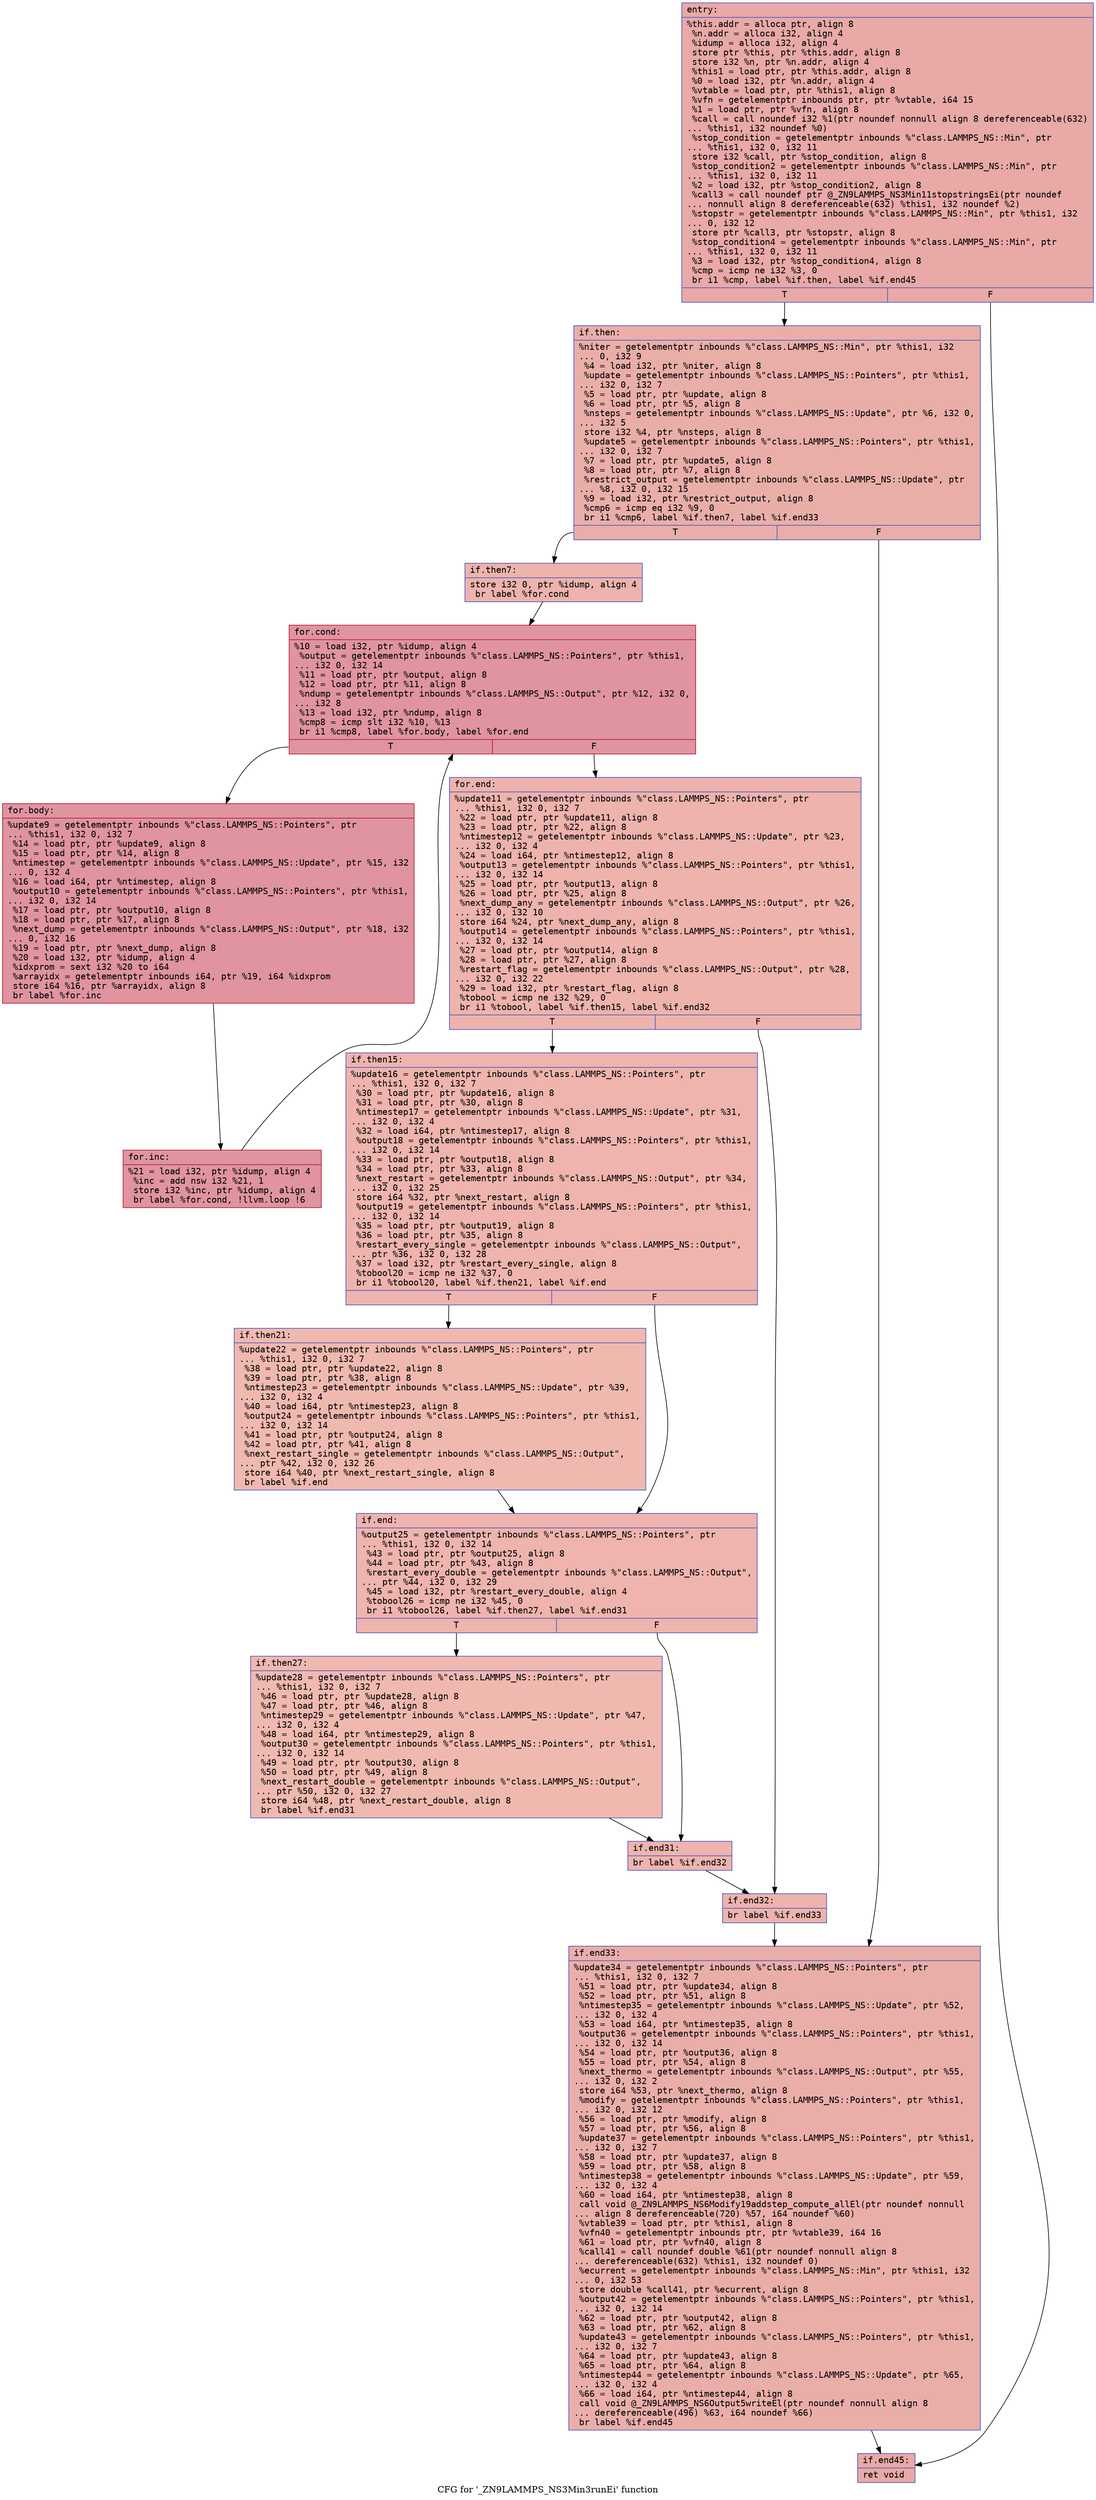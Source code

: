 digraph "CFG for '_ZN9LAMMPS_NS3Min3runEi' function" {
	label="CFG for '_ZN9LAMMPS_NS3Min3runEi' function";

	Node0x55814ac35a80 [shape=record,color="#3d50c3ff", style=filled, fillcolor="#ca3b3770" fontname="Courier",label="{entry:\l|  %this.addr = alloca ptr, align 8\l  %n.addr = alloca i32, align 4\l  %idump = alloca i32, align 4\l  store ptr %this, ptr %this.addr, align 8\l  store i32 %n, ptr %n.addr, align 4\l  %this1 = load ptr, ptr %this.addr, align 8\l  %0 = load i32, ptr %n.addr, align 4\l  %vtable = load ptr, ptr %this1, align 8\l  %vfn = getelementptr inbounds ptr, ptr %vtable, i64 15\l  %1 = load ptr, ptr %vfn, align 8\l  %call = call noundef i32 %1(ptr noundef nonnull align 8 dereferenceable(632)\l... %this1, i32 noundef %0)\l  %stop_condition = getelementptr inbounds %\"class.LAMMPS_NS::Min\", ptr\l... %this1, i32 0, i32 11\l  store i32 %call, ptr %stop_condition, align 8\l  %stop_condition2 = getelementptr inbounds %\"class.LAMMPS_NS::Min\", ptr\l... %this1, i32 0, i32 11\l  %2 = load i32, ptr %stop_condition2, align 8\l  %call3 = call noundef ptr @_ZN9LAMMPS_NS3Min11stopstringsEi(ptr noundef\l... nonnull align 8 dereferenceable(632) %this1, i32 noundef %2)\l  %stopstr = getelementptr inbounds %\"class.LAMMPS_NS::Min\", ptr %this1, i32\l... 0, i32 12\l  store ptr %call3, ptr %stopstr, align 8\l  %stop_condition4 = getelementptr inbounds %\"class.LAMMPS_NS::Min\", ptr\l... %this1, i32 0, i32 11\l  %3 = load i32, ptr %stop_condition4, align 8\l  %cmp = icmp ne i32 %3, 0\l  br i1 %cmp, label %if.then, label %if.end45\l|{<s0>T|<s1>F}}"];
	Node0x55814ac35a80:s0 -> Node0x55814aca4020[tooltip="entry -> if.then\nProbability 62.50%" ];
	Node0x55814ac35a80:s1 -> Node0x55814aca4090[tooltip="entry -> if.end45\nProbability 37.50%" ];
	Node0x55814aca4020 [shape=record,color="#3d50c3ff", style=filled, fillcolor="#d0473d70" fontname="Courier",label="{if.then:\l|  %niter = getelementptr inbounds %\"class.LAMMPS_NS::Min\", ptr %this1, i32\l... 0, i32 9\l  %4 = load i32, ptr %niter, align 8\l  %update = getelementptr inbounds %\"class.LAMMPS_NS::Pointers\", ptr %this1,\l... i32 0, i32 7\l  %5 = load ptr, ptr %update, align 8\l  %6 = load ptr, ptr %5, align 8\l  %nsteps = getelementptr inbounds %\"class.LAMMPS_NS::Update\", ptr %6, i32 0,\l... i32 5\l  store i32 %4, ptr %nsteps, align 8\l  %update5 = getelementptr inbounds %\"class.LAMMPS_NS::Pointers\", ptr %this1,\l... i32 0, i32 7\l  %7 = load ptr, ptr %update5, align 8\l  %8 = load ptr, ptr %7, align 8\l  %restrict_output = getelementptr inbounds %\"class.LAMMPS_NS::Update\", ptr\l... %8, i32 0, i32 15\l  %9 = load i32, ptr %restrict_output, align 8\l  %cmp6 = icmp eq i32 %9, 0\l  br i1 %cmp6, label %if.then7, label %if.end33\l|{<s0>T|<s1>F}}"];
	Node0x55814aca4020:s0 -> Node0x55814aca4ab0[tooltip="if.then -> if.then7\nProbability 37.50%" ];
	Node0x55814aca4020:s1 -> Node0x55814aca3bf0[tooltip="if.then -> if.end33\nProbability 62.50%" ];
	Node0x55814aca4ab0 [shape=record,color="#3d50c3ff", style=filled, fillcolor="#d6524470" fontname="Courier",label="{if.then7:\l|  store i32 0, ptr %idump, align 4\l  br label %for.cond\l}"];
	Node0x55814aca4ab0 -> Node0x55814aca3d20[tooltip="if.then7 -> for.cond\nProbability 100.00%" ];
	Node0x55814aca3d20 [shape=record,color="#b70d28ff", style=filled, fillcolor="#b70d2870" fontname="Courier",label="{for.cond:\l|  %10 = load i32, ptr %idump, align 4\l  %output = getelementptr inbounds %\"class.LAMMPS_NS::Pointers\", ptr %this1,\l... i32 0, i32 14\l  %11 = load ptr, ptr %output, align 8\l  %12 = load ptr, ptr %11, align 8\l  %ndump = getelementptr inbounds %\"class.LAMMPS_NS::Output\", ptr %12, i32 0,\l... i32 8\l  %13 = load i32, ptr %ndump, align 8\l  %cmp8 = icmp slt i32 %10, %13\l  br i1 %cmp8, label %for.body, label %for.end\l|{<s0>T|<s1>F}}"];
	Node0x55814aca3d20:s0 -> Node0x55814aca53b0[tooltip="for.cond -> for.body\nProbability 96.88%" ];
	Node0x55814aca3d20:s1 -> Node0x55814aca5430[tooltip="for.cond -> for.end\nProbability 3.12%" ];
	Node0x55814aca53b0 [shape=record,color="#b70d28ff", style=filled, fillcolor="#b70d2870" fontname="Courier",label="{for.body:\l|  %update9 = getelementptr inbounds %\"class.LAMMPS_NS::Pointers\", ptr\l... %this1, i32 0, i32 7\l  %14 = load ptr, ptr %update9, align 8\l  %15 = load ptr, ptr %14, align 8\l  %ntimestep = getelementptr inbounds %\"class.LAMMPS_NS::Update\", ptr %15, i32\l... 0, i32 4\l  %16 = load i64, ptr %ntimestep, align 8\l  %output10 = getelementptr inbounds %\"class.LAMMPS_NS::Pointers\", ptr %this1,\l... i32 0, i32 14\l  %17 = load ptr, ptr %output10, align 8\l  %18 = load ptr, ptr %17, align 8\l  %next_dump = getelementptr inbounds %\"class.LAMMPS_NS::Output\", ptr %18, i32\l... 0, i32 16\l  %19 = load ptr, ptr %next_dump, align 8\l  %20 = load i32, ptr %idump, align 4\l  %idxprom = sext i32 %20 to i64\l  %arrayidx = getelementptr inbounds i64, ptr %19, i64 %idxprom\l  store i64 %16, ptr %arrayidx, align 8\l  br label %for.inc\l}"];
	Node0x55814aca53b0 -> Node0x55814aca5e80[tooltip="for.body -> for.inc\nProbability 100.00%" ];
	Node0x55814aca5e80 [shape=record,color="#b70d28ff", style=filled, fillcolor="#b70d2870" fontname="Courier",label="{for.inc:\l|  %21 = load i32, ptr %idump, align 4\l  %inc = add nsw i32 %21, 1\l  store i32 %inc, ptr %idump, align 4\l  br label %for.cond, !llvm.loop !6\l}"];
	Node0x55814aca5e80 -> Node0x55814aca3d20[tooltip="for.inc -> for.cond\nProbability 100.00%" ];
	Node0x55814aca5430 [shape=record,color="#3d50c3ff", style=filled, fillcolor="#d6524470" fontname="Courier",label="{for.end:\l|  %update11 = getelementptr inbounds %\"class.LAMMPS_NS::Pointers\", ptr\l... %this1, i32 0, i32 7\l  %22 = load ptr, ptr %update11, align 8\l  %23 = load ptr, ptr %22, align 8\l  %ntimestep12 = getelementptr inbounds %\"class.LAMMPS_NS::Update\", ptr %23,\l... i32 0, i32 4\l  %24 = load i64, ptr %ntimestep12, align 8\l  %output13 = getelementptr inbounds %\"class.LAMMPS_NS::Pointers\", ptr %this1,\l... i32 0, i32 14\l  %25 = load ptr, ptr %output13, align 8\l  %26 = load ptr, ptr %25, align 8\l  %next_dump_any = getelementptr inbounds %\"class.LAMMPS_NS::Output\", ptr %26,\l... i32 0, i32 10\l  store i64 %24, ptr %next_dump_any, align 8\l  %output14 = getelementptr inbounds %\"class.LAMMPS_NS::Pointers\", ptr %this1,\l... i32 0, i32 14\l  %27 = load ptr, ptr %output14, align 8\l  %28 = load ptr, ptr %27, align 8\l  %restart_flag = getelementptr inbounds %\"class.LAMMPS_NS::Output\", ptr %28,\l... i32 0, i32 22\l  %29 = load i32, ptr %restart_flag, align 8\l  %tobool = icmp ne i32 %29, 0\l  br i1 %tobool, label %if.then15, label %if.end32\l|{<s0>T|<s1>F}}"];
	Node0x55814aca5430:s0 -> Node0x55814aca6da0[tooltip="for.end -> if.then15\nProbability 62.50%" ];
	Node0x55814aca5430:s1 -> Node0x55814aca6e20[tooltip="for.end -> if.end32\nProbability 37.50%" ];
	Node0x55814aca6da0 [shape=record,color="#3d50c3ff", style=filled, fillcolor="#d8564670" fontname="Courier",label="{if.then15:\l|  %update16 = getelementptr inbounds %\"class.LAMMPS_NS::Pointers\", ptr\l... %this1, i32 0, i32 7\l  %30 = load ptr, ptr %update16, align 8\l  %31 = load ptr, ptr %30, align 8\l  %ntimestep17 = getelementptr inbounds %\"class.LAMMPS_NS::Update\", ptr %31,\l... i32 0, i32 4\l  %32 = load i64, ptr %ntimestep17, align 8\l  %output18 = getelementptr inbounds %\"class.LAMMPS_NS::Pointers\", ptr %this1,\l... i32 0, i32 14\l  %33 = load ptr, ptr %output18, align 8\l  %34 = load ptr, ptr %33, align 8\l  %next_restart = getelementptr inbounds %\"class.LAMMPS_NS::Output\", ptr %34,\l... i32 0, i32 25\l  store i64 %32, ptr %next_restart, align 8\l  %output19 = getelementptr inbounds %\"class.LAMMPS_NS::Pointers\", ptr %this1,\l... i32 0, i32 14\l  %35 = load ptr, ptr %output19, align 8\l  %36 = load ptr, ptr %35, align 8\l  %restart_every_single = getelementptr inbounds %\"class.LAMMPS_NS::Output\",\l... ptr %36, i32 0, i32 28\l  %37 = load i32, ptr %restart_every_single, align 8\l  %tobool20 = icmp ne i32 %37, 0\l  br i1 %tobool20, label %if.then21, label %if.end\l|{<s0>T|<s1>F}}"];
	Node0x55814aca6da0:s0 -> Node0x55814aca7dd0[tooltip="if.then15 -> if.then21\nProbability 62.50%" ];
	Node0x55814aca6da0:s1 -> Node0x55814aca7e20[tooltip="if.then15 -> if.end\nProbability 37.50%" ];
	Node0x55814aca7dd0 [shape=record,color="#3d50c3ff", style=filled, fillcolor="#de614d70" fontname="Courier",label="{if.then21:\l|  %update22 = getelementptr inbounds %\"class.LAMMPS_NS::Pointers\", ptr\l... %this1, i32 0, i32 7\l  %38 = load ptr, ptr %update22, align 8\l  %39 = load ptr, ptr %38, align 8\l  %ntimestep23 = getelementptr inbounds %\"class.LAMMPS_NS::Update\", ptr %39,\l... i32 0, i32 4\l  %40 = load i64, ptr %ntimestep23, align 8\l  %output24 = getelementptr inbounds %\"class.LAMMPS_NS::Pointers\", ptr %this1,\l... i32 0, i32 14\l  %41 = load ptr, ptr %output24, align 8\l  %42 = load ptr, ptr %41, align 8\l  %next_restart_single = getelementptr inbounds %\"class.LAMMPS_NS::Output\",\l... ptr %42, i32 0, i32 26\l  store i64 %40, ptr %next_restart_single, align 8\l  br label %if.end\l}"];
	Node0x55814aca7dd0 -> Node0x55814aca7e20[tooltip="if.then21 -> if.end\nProbability 100.00%" ];
	Node0x55814aca7e20 [shape=record,color="#3d50c3ff", style=filled, fillcolor="#d8564670" fontname="Courier",label="{if.end:\l|  %output25 = getelementptr inbounds %\"class.LAMMPS_NS::Pointers\", ptr\l... %this1, i32 0, i32 14\l  %43 = load ptr, ptr %output25, align 8\l  %44 = load ptr, ptr %43, align 8\l  %restart_every_double = getelementptr inbounds %\"class.LAMMPS_NS::Output\",\l... ptr %44, i32 0, i32 29\l  %45 = load i32, ptr %restart_every_double, align 4\l  %tobool26 = icmp ne i32 %45, 0\l  br i1 %tobool26, label %if.then27, label %if.end31\l|{<s0>T|<s1>F}}"];
	Node0x55814aca7e20:s0 -> Node0x55814aca8ac0[tooltip="if.end -> if.then27\nProbability 62.50%" ];
	Node0x55814aca7e20:s1 -> Node0x55814aca8b10[tooltip="if.end -> if.end31\nProbability 37.50%" ];
	Node0x55814aca8ac0 [shape=record,color="#3d50c3ff", style=filled, fillcolor="#de614d70" fontname="Courier",label="{if.then27:\l|  %update28 = getelementptr inbounds %\"class.LAMMPS_NS::Pointers\", ptr\l... %this1, i32 0, i32 7\l  %46 = load ptr, ptr %update28, align 8\l  %47 = load ptr, ptr %46, align 8\l  %ntimestep29 = getelementptr inbounds %\"class.LAMMPS_NS::Update\", ptr %47,\l... i32 0, i32 4\l  %48 = load i64, ptr %ntimestep29, align 8\l  %output30 = getelementptr inbounds %\"class.LAMMPS_NS::Pointers\", ptr %this1,\l... i32 0, i32 14\l  %49 = load ptr, ptr %output30, align 8\l  %50 = load ptr, ptr %49, align 8\l  %next_restart_double = getelementptr inbounds %\"class.LAMMPS_NS::Output\",\l... ptr %50, i32 0, i32 27\l  store i64 %48, ptr %next_restart_double, align 8\l  br label %if.end31\l}"];
	Node0x55814aca8ac0 -> Node0x55814aca8b10[tooltip="if.then27 -> if.end31\nProbability 100.00%" ];
	Node0x55814aca8b10 [shape=record,color="#3d50c3ff", style=filled, fillcolor="#d8564670" fontname="Courier",label="{if.end31:\l|  br label %if.end32\l}"];
	Node0x55814aca8b10 -> Node0x55814aca6e20[tooltip="if.end31 -> if.end32\nProbability 100.00%" ];
	Node0x55814aca6e20 [shape=record,color="#3d50c3ff", style=filled, fillcolor="#d6524470" fontname="Courier",label="{if.end32:\l|  br label %if.end33\l}"];
	Node0x55814aca6e20 -> Node0x55814aca3bf0[tooltip="if.end32 -> if.end33\nProbability 100.00%" ];
	Node0x55814aca3bf0 [shape=record,color="#3d50c3ff", style=filled, fillcolor="#d0473d70" fontname="Courier",label="{if.end33:\l|  %update34 = getelementptr inbounds %\"class.LAMMPS_NS::Pointers\", ptr\l... %this1, i32 0, i32 7\l  %51 = load ptr, ptr %update34, align 8\l  %52 = load ptr, ptr %51, align 8\l  %ntimestep35 = getelementptr inbounds %\"class.LAMMPS_NS::Update\", ptr %52,\l... i32 0, i32 4\l  %53 = load i64, ptr %ntimestep35, align 8\l  %output36 = getelementptr inbounds %\"class.LAMMPS_NS::Pointers\", ptr %this1,\l... i32 0, i32 14\l  %54 = load ptr, ptr %output36, align 8\l  %55 = load ptr, ptr %54, align 8\l  %next_thermo = getelementptr inbounds %\"class.LAMMPS_NS::Output\", ptr %55,\l... i32 0, i32 2\l  store i64 %53, ptr %next_thermo, align 8\l  %modify = getelementptr inbounds %\"class.LAMMPS_NS::Pointers\", ptr %this1,\l... i32 0, i32 12\l  %56 = load ptr, ptr %modify, align 8\l  %57 = load ptr, ptr %56, align 8\l  %update37 = getelementptr inbounds %\"class.LAMMPS_NS::Pointers\", ptr %this1,\l... i32 0, i32 7\l  %58 = load ptr, ptr %update37, align 8\l  %59 = load ptr, ptr %58, align 8\l  %ntimestep38 = getelementptr inbounds %\"class.LAMMPS_NS::Update\", ptr %59,\l... i32 0, i32 4\l  %60 = load i64, ptr %ntimestep38, align 8\l  call void @_ZN9LAMMPS_NS6Modify19addstep_compute_allEl(ptr noundef nonnull\l... align 8 dereferenceable(720) %57, i64 noundef %60)\l  %vtable39 = load ptr, ptr %this1, align 8\l  %vfn40 = getelementptr inbounds ptr, ptr %vtable39, i64 16\l  %61 = load ptr, ptr %vfn40, align 8\l  %call41 = call noundef double %61(ptr noundef nonnull align 8\l... dereferenceable(632) %this1, i32 noundef 0)\l  %ecurrent = getelementptr inbounds %\"class.LAMMPS_NS::Min\", ptr %this1, i32\l... 0, i32 53\l  store double %call41, ptr %ecurrent, align 8\l  %output42 = getelementptr inbounds %\"class.LAMMPS_NS::Pointers\", ptr %this1,\l... i32 0, i32 14\l  %62 = load ptr, ptr %output42, align 8\l  %63 = load ptr, ptr %62, align 8\l  %update43 = getelementptr inbounds %\"class.LAMMPS_NS::Pointers\", ptr %this1,\l... i32 0, i32 7\l  %64 = load ptr, ptr %update43, align 8\l  %65 = load ptr, ptr %64, align 8\l  %ntimestep44 = getelementptr inbounds %\"class.LAMMPS_NS::Update\", ptr %65,\l... i32 0, i32 4\l  %66 = load i64, ptr %ntimestep44, align 8\l  call void @_ZN9LAMMPS_NS6Output5writeEl(ptr noundef nonnull align 8\l... dereferenceable(496) %63, i64 noundef %66)\l  br label %if.end45\l}"];
	Node0x55814aca3bf0 -> Node0x55814aca4090[tooltip="if.end33 -> if.end45\nProbability 100.00%" ];
	Node0x55814aca4090 [shape=record,color="#3d50c3ff", style=filled, fillcolor="#ca3b3770" fontname="Courier",label="{if.end45:\l|  ret void\l}"];
}
